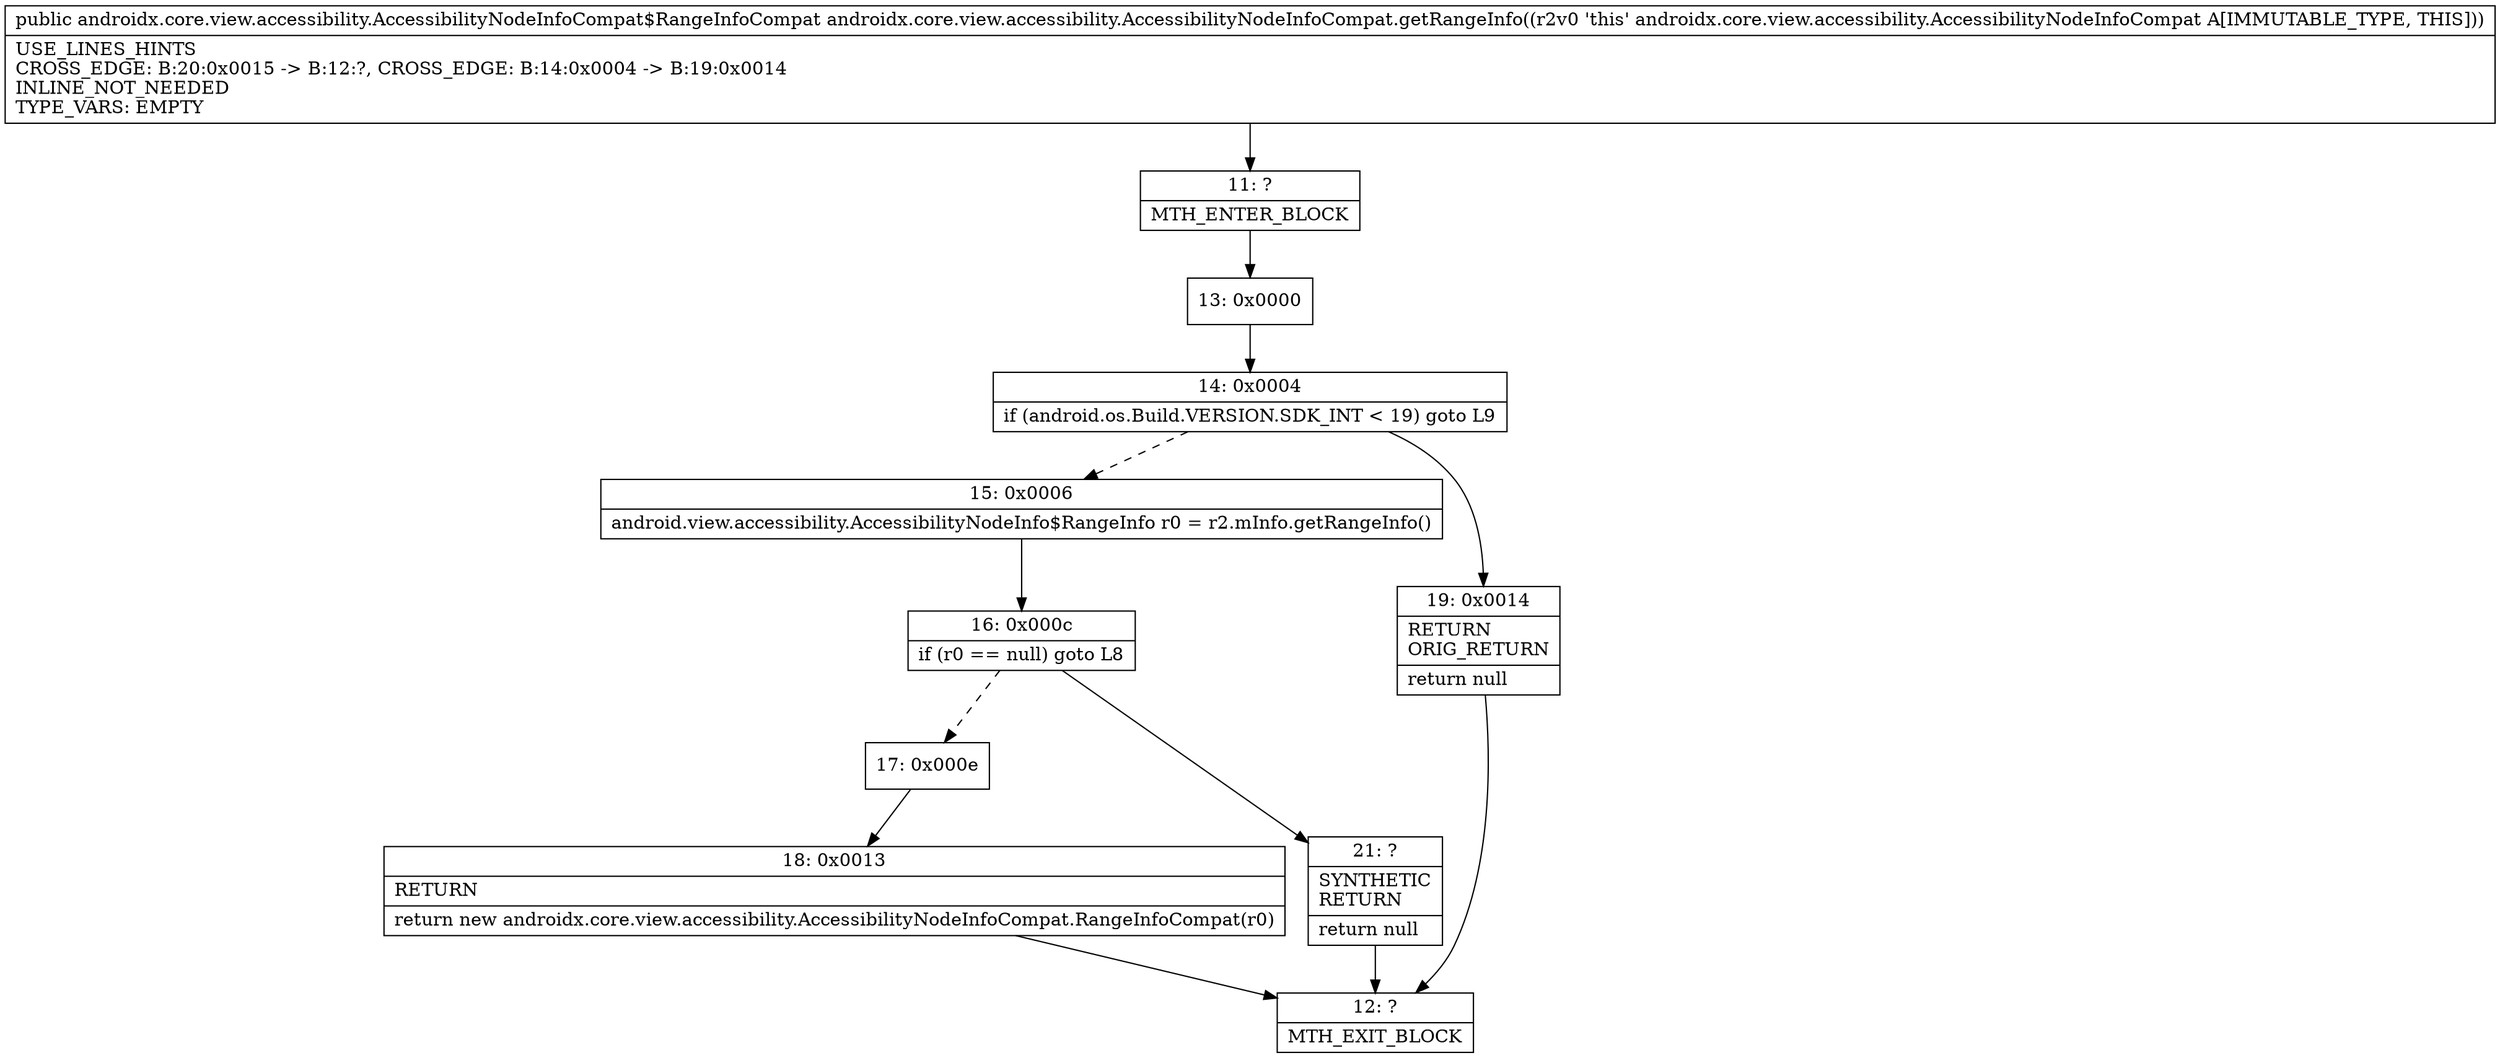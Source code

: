 digraph "CFG forandroidx.core.view.accessibility.AccessibilityNodeInfoCompat.getRangeInfo()Landroidx\/core\/view\/accessibility\/AccessibilityNodeInfoCompat$RangeInfoCompat;" {
Node_11 [shape=record,label="{11\:\ ?|MTH_ENTER_BLOCK\l}"];
Node_13 [shape=record,label="{13\:\ 0x0000}"];
Node_14 [shape=record,label="{14\:\ 0x0004|if (android.os.Build.VERSION.SDK_INT \< 19) goto L9\l}"];
Node_15 [shape=record,label="{15\:\ 0x0006|android.view.accessibility.AccessibilityNodeInfo$RangeInfo r0 = r2.mInfo.getRangeInfo()\l}"];
Node_16 [shape=record,label="{16\:\ 0x000c|if (r0 == null) goto L8\l}"];
Node_17 [shape=record,label="{17\:\ 0x000e}"];
Node_18 [shape=record,label="{18\:\ 0x0013|RETURN\l|return new androidx.core.view.accessibility.AccessibilityNodeInfoCompat.RangeInfoCompat(r0)\l}"];
Node_12 [shape=record,label="{12\:\ ?|MTH_EXIT_BLOCK\l}"];
Node_21 [shape=record,label="{21\:\ ?|SYNTHETIC\lRETURN\l|return null\l}"];
Node_19 [shape=record,label="{19\:\ 0x0014|RETURN\lORIG_RETURN\l|return null\l}"];
MethodNode[shape=record,label="{public androidx.core.view.accessibility.AccessibilityNodeInfoCompat$RangeInfoCompat androidx.core.view.accessibility.AccessibilityNodeInfoCompat.getRangeInfo((r2v0 'this' androidx.core.view.accessibility.AccessibilityNodeInfoCompat A[IMMUTABLE_TYPE, THIS]))  | USE_LINES_HINTS\lCROSS_EDGE: B:20:0x0015 \-\> B:12:?, CROSS_EDGE: B:14:0x0004 \-\> B:19:0x0014\lINLINE_NOT_NEEDED\lTYPE_VARS: EMPTY\l}"];
MethodNode -> Node_11;Node_11 -> Node_13;
Node_13 -> Node_14;
Node_14 -> Node_15[style=dashed];
Node_14 -> Node_19;
Node_15 -> Node_16;
Node_16 -> Node_17[style=dashed];
Node_16 -> Node_21;
Node_17 -> Node_18;
Node_18 -> Node_12;
Node_21 -> Node_12;
Node_19 -> Node_12;
}

